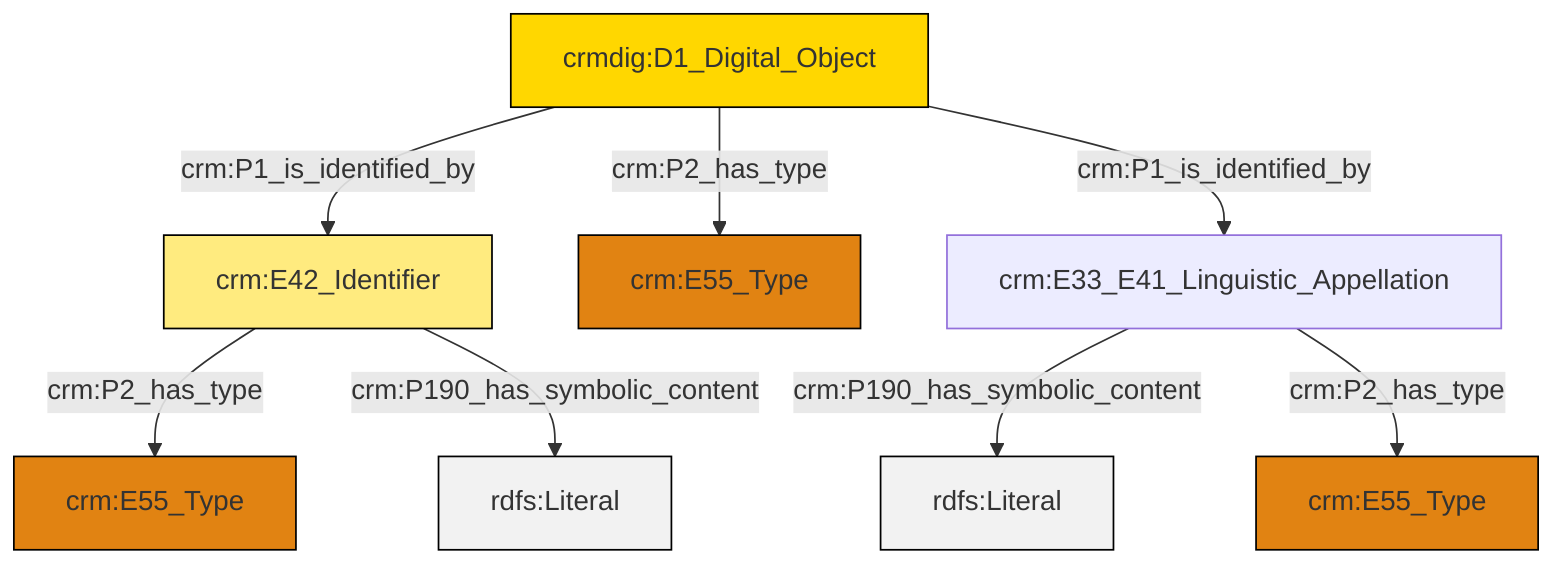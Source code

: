 graph TD
classDef Literal fill:#f2f2f2,stroke:#000000;
classDef CRM_Entity fill:#FFFFFF,stroke:#000000;
classDef Temporal_Entity fill:#00C9E6, stroke:#000000;
classDef Type fill:#E18312, stroke:#000000;
classDef Time-Span fill:#2C9C91, stroke:#000000;
classDef Appellation fill:#FFEB7F, stroke:#000000;
classDef Place fill:#008836, stroke:#000000;
classDef Persistent_Item fill:#B266B2, stroke:#000000;
classDef Conceptual_Object fill:#FFD700, stroke:#000000;
classDef Physical_Thing fill:#D2B48C, stroke:#000000;
classDef Actor fill:#f58aad, stroke:#000000;
classDef PC_Classes fill:#4ce600, stroke:#000000;
classDef Multi fill:#cccccc,stroke:#000000;

4["crm:E33_E41_Linguistic_Appellation"]:::Default -->|crm:P190_has_symbolic_content| 5[rdfs:Literal]:::Literal
2["crmdig:D1_Digital_Object"]:::Conceptual_Object -->|crm:P2_has_type| 6["crm:E55_Type"]:::Type
2["crmdig:D1_Digital_Object"]:::Conceptual_Object -->|crm:P1_is_identified_by| 7["crm:E42_Identifier"]:::Appellation
7["crm:E42_Identifier"]:::Appellation -->|crm:P2_has_type| 8["crm:E55_Type"]:::Type
2["crmdig:D1_Digital_Object"]:::Conceptual_Object -->|crm:P1_is_identified_by| 4["crm:E33_E41_Linguistic_Appellation"]:::Default
4["crm:E33_E41_Linguistic_Appellation"]:::Default -->|crm:P2_has_type| 0["crm:E55_Type"]:::Type
7["crm:E42_Identifier"]:::Appellation -->|crm:P190_has_symbolic_content| 12[rdfs:Literal]:::Literal